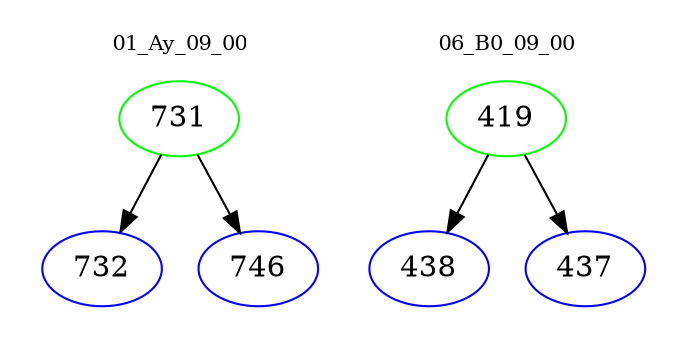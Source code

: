 digraph{
subgraph cluster_0 {
color = white
label = "01_Ay_09_00";
fontsize=10;
T0_731 [label="731", color="green"]
T0_731 -> T0_732 [color="black"]
T0_732 [label="732", color="blue"]
T0_731 -> T0_746 [color="black"]
T0_746 [label="746", color="blue"]
}
subgraph cluster_1 {
color = white
label = "06_B0_09_00";
fontsize=10;
T1_419 [label="419", color="green"]
T1_419 -> T1_438 [color="black"]
T1_438 [label="438", color="blue"]
T1_419 -> T1_437 [color="black"]
T1_437 [label="437", color="blue"]
}
}
